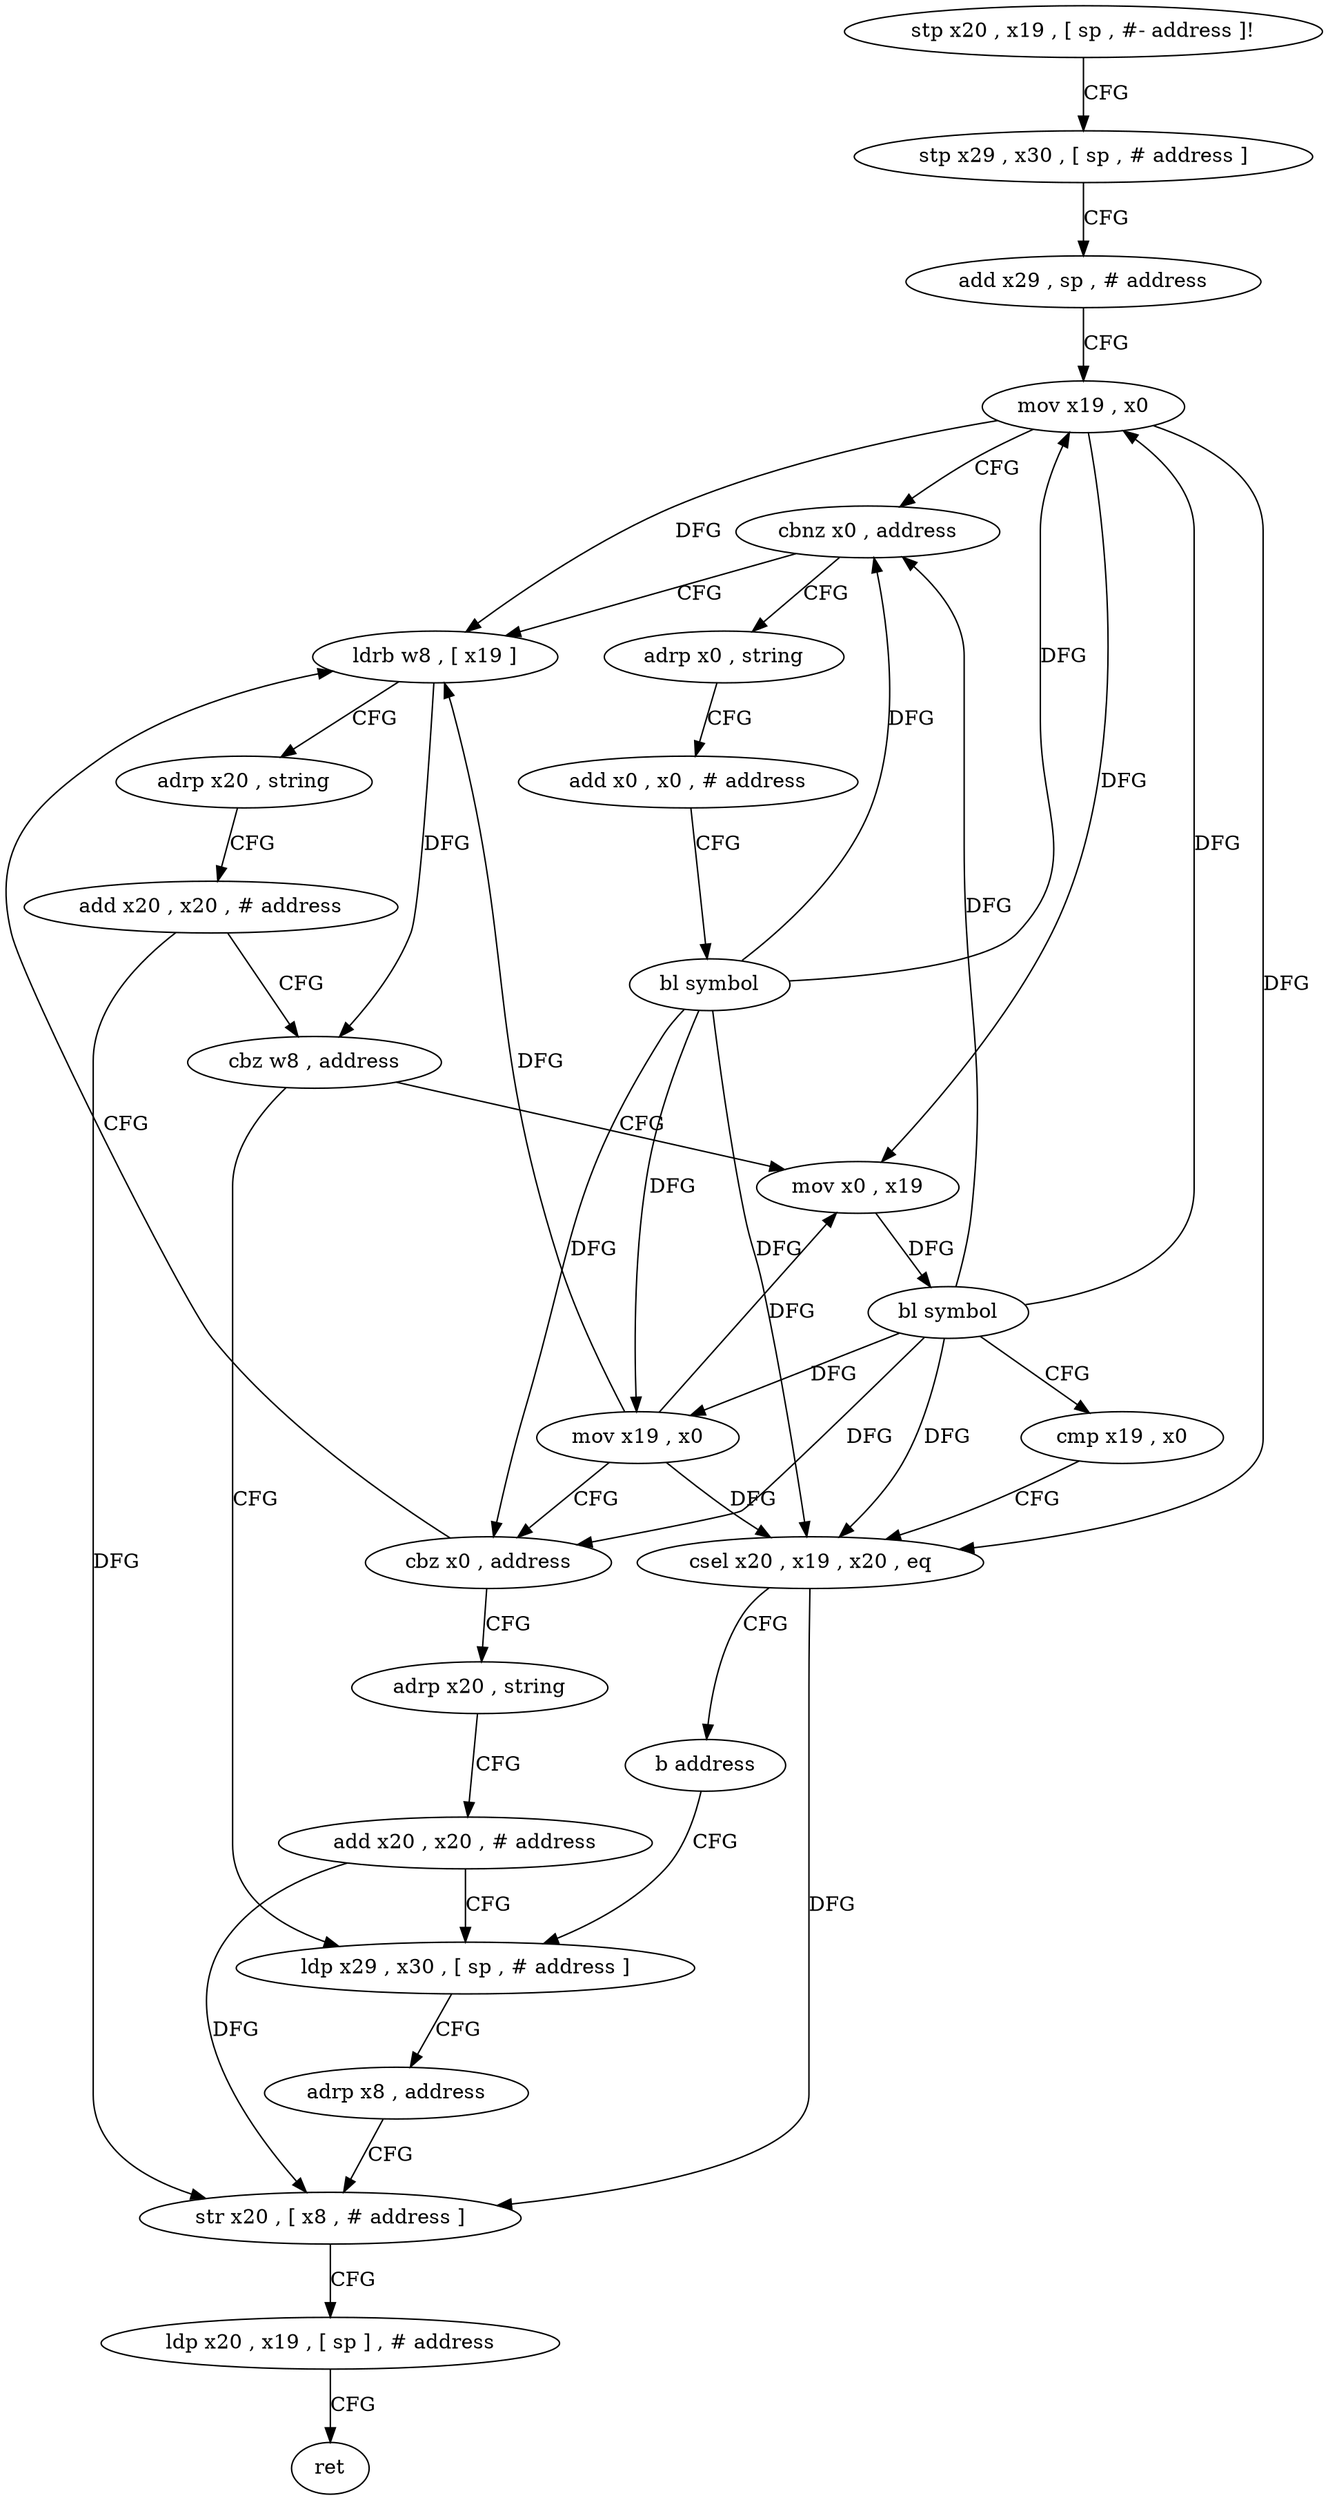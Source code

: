 digraph "func" {
"4231640" [label = "stp x20 , x19 , [ sp , #- address ]!" ]
"4231644" [label = "stp x29 , x30 , [ sp , # address ]" ]
"4231648" [label = "add x29 , sp , # address" ]
"4231652" [label = "mov x19 , x0" ]
"4231656" [label = "cbnz x0 , address" ]
"4231680" [label = "ldrb w8 , [ x19 ]" ]
"4231660" [label = "adrp x0 , string" ]
"4231684" [label = "adrp x20 , string" ]
"4231688" [label = "add x20 , x20 , # address" ]
"4231692" [label = "cbz w8 , address" ]
"4231724" [label = "ldp x29 , x30 , [ sp , # address ]" ]
"4231696" [label = "mov x0 , x19" ]
"4231664" [label = "add x0 , x0 , # address" ]
"4231668" [label = "bl symbol" ]
"4231672" [label = "mov x19 , x0" ]
"4231676" [label = "cbz x0 , address" ]
"4231716" [label = "adrp x20 , string" ]
"4231728" [label = "adrp x8 , address" ]
"4231732" [label = "str x20 , [ x8 , # address ]" ]
"4231736" [label = "ldp x20 , x19 , [ sp ] , # address" ]
"4231740" [label = "ret" ]
"4231700" [label = "bl symbol" ]
"4231704" [label = "cmp x19 , x0" ]
"4231708" [label = "csel x20 , x19 , x20 , eq" ]
"4231712" [label = "b address" ]
"4231720" [label = "add x20 , x20 , # address" ]
"4231640" -> "4231644" [ label = "CFG" ]
"4231644" -> "4231648" [ label = "CFG" ]
"4231648" -> "4231652" [ label = "CFG" ]
"4231652" -> "4231656" [ label = "CFG" ]
"4231652" -> "4231680" [ label = "DFG" ]
"4231652" -> "4231696" [ label = "DFG" ]
"4231652" -> "4231708" [ label = "DFG" ]
"4231656" -> "4231680" [ label = "CFG" ]
"4231656" -> "4231660" [ label = "CFG" ]
"4231680" -> "4231684" [ label = "CFG" ]
"4231680" -> "4231692" [ label = "DFG" ]
"4231660" -> "4231664" [ label = "CFG" ]
"4231684" -> "4231688" [ label = "CFG" ]
"4231688" -> "4231692" [ label = "CFG" ]
"4231688" -> "4231732" [ label = "DFG" ]
"4231692" -> "4231724" [ label = "CFG" ]
"4231692" -> "4231696" [ label = "CFG" ]
"4231724" -> "4231728" [ label = "CFG" ]
"4231696" -> "4231700" [ label = "DFG" ]
"4231664" -> "4231668" [ label = "CFG" ]
"4231668" -> "4231672" [ label = "DFG" ]
"4231668" -> "4231652" [ label = "DFG" ]
"4231668" -> "4231656" [ label = "DFG" ]
"4231668" -> "4231676" [ label = "DFG" ]
"4231668" -> "4231708" [ label = "DFG" ]
"4231672" -> "4231676" [ label = "CFG" ]
"4231672" -> "4231680" [ label = "DFG" ]
"4231672" -> "4231696" [ label = "DFG" ]
"4231672" -> "4231708" [ label = "DFG" ]
"4231676" -> "4231716" [ label = "CFG" ]
"4231676" -> "4231680" [ label = "CFG" ]
"4231716" -> "4231720" [ label = "CFG" ]
"4231728" -> "4231732" [ label = "CFG" ]
"4231732" -> "4231736" [ label = "CFG" ]
"4231736" -> "4231740" [ label = "CFG" ]
"4231700" -> "4231704" [ label = "CFG" ]
"4231700" -> "4231652" [ label = "DFG" ]
"4231700" -> "4231656" [ label = "DFG" ]
"4231700" -> "4231672" [ label = "DFG" ]
"4231700" -> "4231676" [ label = "DFG" ]
"4231700" -> "4231708" [ label = "DFG" ]
"4231704" -> "4231708" [ label = "CFG" ]
"4231708" -> "4231712" [ label = "CFG" ]
"4231708" -> "4231732" [ label = "DFG" ]
"4231712" -> "4231724" [ label = "CFG" ]
"4231720" -> "4231724" [ label = "CFG" ]
"4231720" -> "4231732" [ label = "DFG" ]
}
